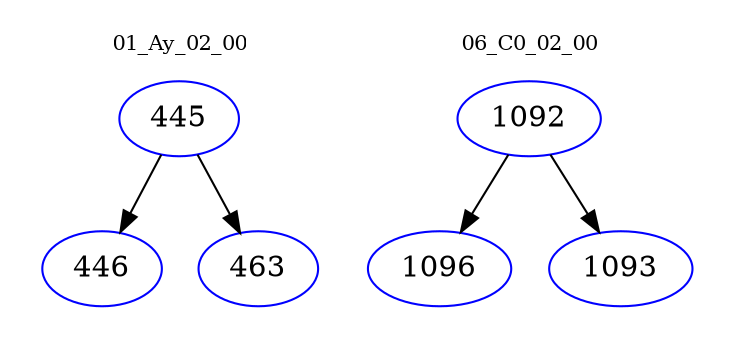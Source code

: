 digraph{
subgraph cluster_0 {
color = white
label = "01_Ay_02_00";
fontsize=10;
T0_445 [label="445", color="blue"]
T0_445 -> T0_446 [color="black"]
T0_446 [label="446", color="blue"]
T0_445 -> T0_463 [color="black"]
T0_463 [label="463", color="blue"]
}
subgraph cluster_1 {
color = white
label = "06_C0_02_00";
fontsize=10;
T1_1092 [label="1092", color="blue"]
T1_1092 -> T1_1096 [color="black"]
T1_1096 [label="1096", color="blue"]
T1_1092 -> T1_1093 [color="black"]
T1_1093 [label="1093", color="blue"]
}
}
